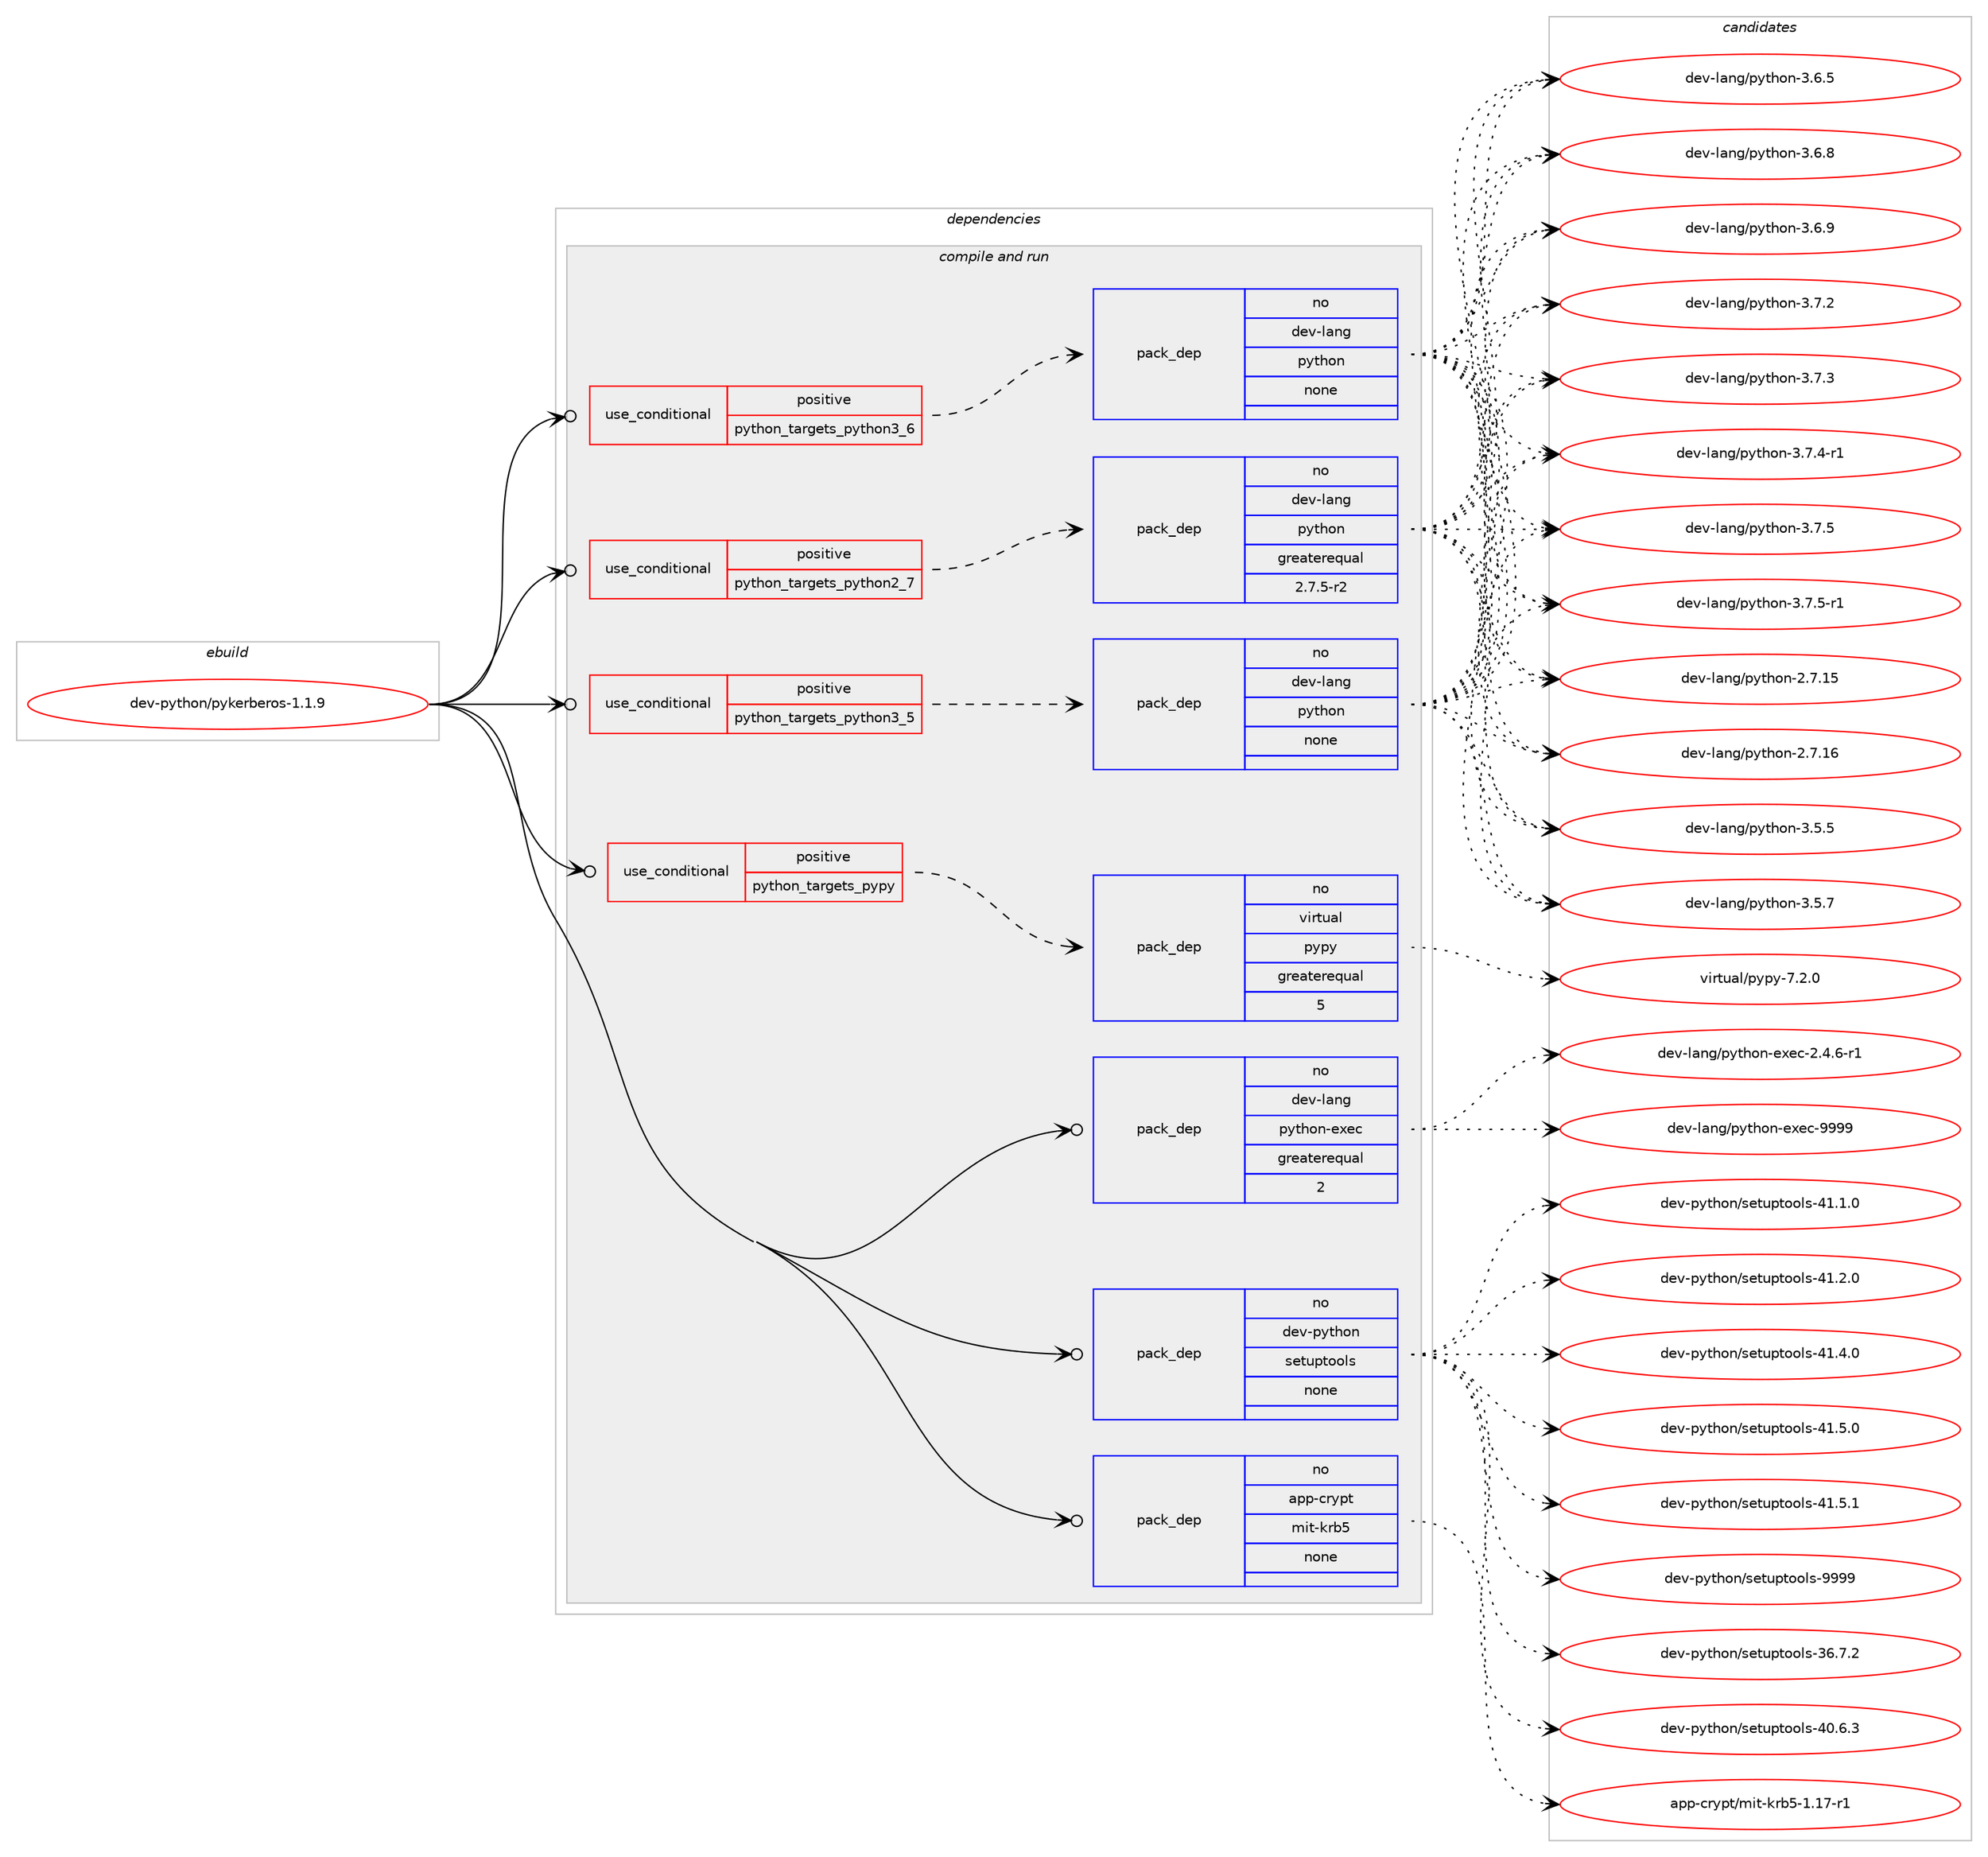 digraph prolog {

# *************
# Graph options
# *************

newrank=true;
concentrate=true;
compound=true;
graph [rankdir=LR,fontname=Helvetica,fontsize=10,ranksep=1.5];#, ranksep=2.5, nodesep=0.2];
edge  [arrowhead=vee];
node  [fontname=Helvetica,fontsize=10];

# **********
# The ebuild
# **********

subgraph cluster_leftcol {
color=gray;
rank=same;
label=<<i>ebuild</i>>;
id [label="dev-python/pykerberos-1.1.9", color=red, width=4, href="../dev-python/pykerberos-1.1.9.svg"];
}

# ****************
# The dependencies
# ****************

subgraph cluster_midcol {
color=gray;
label=<<i>dependencies</i>>;
subgraph cluster_compile {
fillcolor="#eeeeee";
style=filled;
label=<<i>compile</i>>;
}
subgraph cluster_compileandrun {
fillcolor="#eeeeee";
style=filled;
label=<<i>compile and run</i>>;
subgraph cond146125 {
dependency626610 [label=<<TABLE BORDER="0" CELLBORDER="1" CELLSPACING="0" CELLPADDING="4"><TR><TD ROWSPAN="3" CELLPADDING="10">use_conditional</TD></TR><TR><TD>positive</TD></TR><TR><TD>python_targets_pypy</TD></TR></TABLE>>, shape=none, color=red];
subgraph pack468638 {
dependency626611 [label=<<TABLE BORDER="0" CELLBORDER="1" CELLSPACING="0" CELLPADDING="4" WIDTH="220"><TR><TD ROWSPAN="6" CELLPADDING="30">pack_dep</TD></TR><TR><TD WIDTH="110">no</TD></TR><TR><TD>virtual</TD></TR><TR><TD>pypy</TD></TR><TR><TD>greaterequal</TD></TR><TR><TD>5</TD></TR></TABLE>>, shape=none, color=blue];
}
dependency626610:e -> dependency626611:w [weight=20,style="dashed",arrowhead="vee"];
}
id:e -> dependency626610:w [weight=20,style="solid",arrowhead="odotvee"];
subgraph cond146126 {
dependency626612 [label=<<TABLE BORDER="0" CELLBORDER="1" CELLSPACING="0" CELLPADDING="4"><TR><TD ROWSPAN="3" CELLPADDING="10">use_conditional</TD></TR><TR><TD>positive</TD></TR><TR><TD>python_targets_python2_7</TD></TR></TABLE>>, shape=none, color=red];
subgraph pack468639 {
dependency626613 [label=<<TABLE BORDER="0" CELLBORDER="1" CELLSPACING="0" CELLPADDING="4" WIDTH="220"><TR><TD ROWSPAN="6" CELLPADDING="30">pack_dep</TD></TR><TR><TD WIDTH="110">no</TD></TR><TR><TD>dev-lang</TD></TR><TR><TD>python</TD></TR><TR><TD>greaterequal</TD></TR><TR><TD>2.7.5-r2</TD></TR></TABLE>>, shape=none, color=blue];
}
dependency626612:e -> dependency626613:w [weight=20,style="dashed",arrowhead="vee"];
}
id:e -> dependency626612:w [weight=20,style="solid",arrowhead="odotvee"];
subgraph cond146127 {
dependency626614 [label=<<TABLE BORDER="0" CELLBORDER="1" CELLSPACING="0" CELLPADDING="4"><TR><TD ROWSPAN="3" CELLPADDING="10">use_conditional</TD></TR><TR><TD>positive</TD></TR><TR><TD>python_targets_python3_5</TD></TR></TABLE>>, shape=none, color=red];
subgraph pack468640 {
dependency626615 [label=<<TABLE BORDER="0" CELLBORDER="1" CELLSPACING="0" CELLPADDING="4" WIDTH="220"><TR><TD ROWSPAN="6" CELLPADDING="30">pack_dep</TD></TR><TR><TD WIDTH="110">no</TD></TR><TR><TD>dev-lang</TD></TR><TR><TD>python</TD></TR><TR><TD>none</TD></TR><TR><TD></TD></TR></TABLE>>, shape=none, color=blue];
}
dependency626614:e -> dependency626615:w [weight=20,style="dashed",arrowhead="vee"];
}
id:e -> dependency626614:w [weight=20,style="solid",arrowhead="odotvee"];
subgraph cond146128 {
dependency626616 [label=<<TABLE BORDER="0" CELLBORDER="1" CELLSPACING="0" CELLPADDING="4"><TR><TD ROWSPAN="3" CELLPADDING="10">use_conditional</TD></TR><TR><TD>positive</TD></TR><TR><TD>python_targets_python3_6</TD></TR></TABLE>>, shape=none, color=red];
subgraph pack468641 {
dependency626617 [label=<<TABLE BORDER="0" CELLBORDER="1" CELLSPACING="0" CELLPADDING="4" WIDTH="220"><TR><TD ROWSPAN="6" CELLPADDING="30">pack_dep</TD></TR><TR><TD WIDTH="110">no</TD></TR><TR><TD>dev-lang</TD></TR><TR><TD>python</TD></TR><TR><TD>none</TD></TR><TR><TD></TD></TR></TABLE>>, shape=none, color=blue];
}
dependency626616:e -> dependency626617:w [weight=20,style="dashed",arrowhead="vee"];
}
id:e -> dependency626616:w [weight=20,style="solid",arrowhead="odotvee"];
subgraph pack468642 {
dependency626618 [label=<<TABLE BORDER="0" CELLBORDER="1" CELLSPACING="0" CELLPADDING="4" WIDTH="220"><TR><TD ROWSPAN="6" CELLPADDING="30">pack_dep</TD></TR><TR><TD WIDTH="110">no</TD></TR><TR><TD>app-crypt</TD></TR><TR><TD>mit-krb5</TD></TR><TR><TD>none</TD></TR><TR><TD></TD></TR></TABLE>>, shape=none, color=blue];
}
id:e -> dependency626618:w [weight=20,style="solid",arrowhead="odotvee"];
subgraph pack468643 {
dependency626619 [label=<<TABLE BORDER="0" CELLBORDER="1" CELLSPACING="0" CELLPADDING="4" WIDTH="220"><TR><TD ROWSPAN="6" CELLPADDING="30">pack_dep</TD></TR><TR><TD WIDTH="110">no</TD></TR><TR><TD>dev-lang</TD></TR><TR><TD>python-exec</TD></TR><TR><TD>greaterequal</TD></TR><TR><TD>2</TD></TR></TABLE>>, shape=none, color=blue];
}
id:e -> dependency626619:w [weight=20,style="solid",arrowhead="odotvee"];
subgraph pack468644 {
dependency626620 [label=<<TABLE BORDER="0" CELLBORDER="1" CELLSPACING="0" CELLPADDING="4" WIDTH="220"><TR><TD ROWSPAN="6" CELLPADDING="30">pack_dep</TD></TR><TR><TD WIDTH="110">no</TD></TR><TR><TD>dev-python</TD></TR><TR><TD>setuptools</TD></TR><TR><TD>none</TD></TR><TR><TD></TD></TR></TABLE>>, shape=none, color=blue];
}
id:e -> dependency626620:w [weight=20,style="solid",arrowhead="odotvee"];
}
subgraph cluster_run {
fillcolor="#eeeeee";
style=filled;
label=<<i>run</i>>;
}
}

# **************
# The candidates
# **************

subgraph cluster_choices {
rank=same;
color=gray;
label=<<i>candidates</i>>;

subgraph choice468638 {
color=black;
nodesep=1;
choice1181051141161179710847112121112121455546504648 [label="virtual/pypy-7.2.0", color=red, width=4,href="../virtual/pypy-7.2.0.svg"];
dependency626611:e -> choice1181051141161179710847112121112121455546504648:w [style=dotted,weight="100"];
}
subgraph choice468639 {
color=black;
nodesep=1;
choice10010111845108971101034711212111610411111045504655464953 [label="dev-lang/python-2.7.15", color=red, width=4,href="../dev-lang/python-2.7.15.svg"];
choice10010111845108971101034711212111610411111045504655464954 [label="dev-lang/python-2.7.16", color=red, width=4,href="../dev-lang/python-2.7.16.svg"];
choice100101118451089711010347112121116104111110455146534653 [label="dev-lang/python-3.5.5", color=red, width=4,href="../dev-lang/python-3.5.5.svg"];
choice100101118451089711010347112121116104111110455146534655 [label="dev-lang/python-3.5.7", color=red, width=4,href="../dev-lang/python-3.5.7.svg"];
choice100101118451089711010347112121116104111110455146544653 [label="dev-lang/python-3.6.5", color=red, width=4,href="../dev-lang/python-3.6.5.svg"];
choice100101118451089711010347112121116104111110455146544656 [label="dev-lang/python-3.6.8", color=red, width=4,href="../dev-lang/python-3.6.8.svg"];
choice100101118451089711010347112121116104111110455146544657 [label="dev-lang/python-3.6.9", color=red, width=4,href="../dev-lang/python-3.6.9.svg"];
choice100101118451089711010347112121116104111110455146554650 [label="dev-lang/python-3.7.2", color=red, width=4,href="../dev-lang/python-3.7.2.svg"];
choice100101118451089711010347112121116104111110455146554651 [label="dev-lang/python-3.7.3", color=red, width=4,href="../dev-lang/python-3.7.3.svg"];
choice1001011184510897110103471121211161041111104551465546524511449 [label="dev-lang/python-3.7.4-r1", color=red, width=4,href="../dev-lang/python-3.7.4-r1.svg"];
choice100101118451089711010347112121116104111110455146554653 [label="dev-lang/python-3.7.5", color=red, width=4,href="../dev-lang/python-3.7.5.svg"];
choice1001011184510897110103471121211161041111104551465546534511449 [label="dev-lang/python-3.7.5-r1", color=red, width=4,href="../dev-lang/python-3.7.5-r1.svg"];
dependency626613:e -> choice10010111845108971101034711212111610411111045504655464953:w [style=dotted,weight="100"];
dependency626613:e -> choice10010111845108971101034711212111610411111045504655464954:w [style=dotted,weight="100"];
dependency626613:e -> choice100101118451089711010347112121116104111110455146534653:w [style=dotted,weight="100"];
dependency626613:e -> choice100101118451089711010347112121116104111110455146534655:w [style=dotted,weight="100"];
dependency626613:e -> choice100101118451089711010347112121116104111110455146544653:w [style=dotted,weight="100"];
dependency626613:e -> choice100101118451089711010347112121116104111110455146544656:w [style=dotted,weight="100"];
dependency626613:e -> choice100101118451089711010347112121116104111110455146544657:w [style=dotted,weight="100"];
dependency626613:e -> choice100101118451089711010347112121116104111110455146554650:w [style=dotted,weight="100"];
dependency626613:e -> choice100101118451089711010347112121116104111110455146554651:w [style=dotted,weight="100"];
dependency626613:e -> choice1001011184510897110103471121211161041111104551465546524511449:w [style=dotted,weight="100"];
dependency626613:e -> choice100101118451089711010347112121116104111110455146554653:w [style=dotted,weight="100"];
dependency626613:e -> choice1001011184510897110103471121211161041111104551465546534511449:w [style=dotted,weight="100"];
}
subgraph choice468640 {
color=black;
nodesep=1;
choice10010111845108971101034711212111610411111045504655464953 [label="dev-lang/python-2.7.15", color=red, width=4,href="../dev-lang/python-2.7.15.svg"];
choice10010111845108971101034711212111610411111045504655464954 [label="dev-lang/python-2.7.16", color=red, width=4,href="../dev-lang/python-2.7.16.svg"];
choice100101118451089711010347112121116104111110455146534653 [label="dev-lang/python-3.5.5", color=red, width=4,href="../dev-lang/python-3.5.5.svg"];
choice100101118451089711010347112121116104111110455146534655 [label="dev-lang/python-3.5.7", color=red, width=4,href="../dev-lang/python-3.5.7.svg"];
choice100101118451089711010347112121116104111110455146544653 [label="dev-lang/python-3.6.5", color=red, width=4,href="../dev-lang/python-3.6.5.svg"];
choice100101118451089711010347112121116104111110455146544656 [label="dev-lang/python-3.6.8", color=red, width=4,href="../dev-lang/python-3.6.8.svg"];
choice100101118451089711010347112121116104111110455146544657 [label="dev-lang/python-3.6.9", color=red, width=4,href="../dev-lang/python-3.6.9.svg"];
choice100101118451089711010347112121116104111110455146554650 [label="dev-lang/python-3.7.2", color=red, width=4,href="../dev-lang/python-3.7.2.svg"];
choice100101118451089711010347112121116104111110455146554651 [label="dev-lang/python-3.7.3", color=red, width=4,href="../dev-lang/python-3.7.3.svg"];
choice1001011184510897110103471121211161041111104551465546524511449 [label="dev-lang/python-3.7.4-r1", color=red, width=4,href="../dev-lang/python-3.7.4-r1.svg"];
choice100101118451089711010347112121116104111110455146554653 [label="dev-lang/python-3.7.5", color=red, width=4,href="../dev-lang/python-3.7.5.svg"];
choice1001011184510897110103471121211161041111104551465546534511449 [label="dev-lang/python-3.7.5-r1", color=red, width=4,href="../dev-lang/python-3.7.5-r1.svg"];
dependency626615:e -> choice10010111845108971101034711212111610411111045504655464953:w [style=dotted,weight="100"];
dependency626615:e -> choice10010111845108971101034711212111610411111045504655464954:w [style=dotted,weight="100"];
dependency626615:e -> choice100101118451089711010347112121116104111110455146534653:w [style=dotted,weight="100"];
dependency626615:e -> choice100101118451089711010347112121116104111110455146534655:w [style=dotted,weight="100"];
dependency626615:e -> choice100101118451089711010347112121116104111110455146544653:w [style=dotted,weight="100"];
dependency626615:e -> choice100101118451089711010347112121116104111110455146544656:w [style=dotted,weight="100"];
dependency626615:e -> choice100101118451089711010347112121116104111110455146544657:w [style=dotted,weight="100"];
dependency626615:e -> choice100101118451089711010347112121116104111110455146554650:w [style=dotted,weight="100"];
dependency626615:e -> choice100101118451089711010347112121116104111110455146554651:w [style=dotted,weight="100"];
dependency626615:e -> choice1001011184510897110103471121211161041111104551465546524511449:w [style=dotted,weight="100"];
dependency626615:e -> choice100101118451089711010347112121116104111110455146554653:w [style=dotted,weight="100"];
dependency626615:e -> choice1001011184510897110103471121211161041111104551465546534511449:w [style=dotted,weight="100"];
}
subgraph choice468641 {
color=black;
nodesep=1;
choice10010111845108971101034711212111610411111045504655464953 [label="dev-lang/python-2.7.15", color=red, width=4,href="../dev-lang/python-2.7.15.svg"];
choice10010111845108971101034711212111610411111045504655464954 [label="dev-lang/python-2.7.16", color=red, width=4,href="../dev-lang/python-2.7.16.svg"];
choice100101118451089711010347112121116104111110455146534653 [label="dev-lang/python-3.5.5", color=red, width=4,href="../dev-lang/python-3.5.5.svg"];
choice100101118451089711010347112121116104111110455146534655 [label="dev-lang/python-3.5.7", color=red, width=4,href="../dev-lang/python-3.5.7.svg"];
choice100101118451089711010347112121116104111110455146544653 [label="dev-lang/python-3.6.5", color=red, width=4,href="../dev-lang/python-3.6.5.svg"];
choice100101118451089711010347112121116104111110455146544656 [label="dev-lang/python-3.6.8", color=red, width=4,href="../dev-lang/python-3.6.8.svg"];
choice100101118451089711010347112121116104111110455146544657 [label="dev-lang/python-3.6.9", color=red, width=4,href="../dev-lang/python-3.6.9.svg"];
choice100101118451089711010347112121116104111110455146554650 [label="dev-lang/python-3.7.2", color=red, width=4,href="../dev-lang/python-3.7.2.svg"];
choice100101118451089711010347112121116104111110455146554651 [label="dev-lang/python-3.7.3", color=red, width=4,href="../dev-lang/python-3.7.3.svg"];
choice1001011184510897110103471121211161041111104551465546524511449 [label="dev-lang/python-3.7.4-r1", color=red, width=4,href="../dev-lang/python-3.7.4-r1.svg"];
choice100101118451089711010347112121116104111110455146554653 [label="dev-lang/python-3.7.5", color=red, width=4,href="../dev-lang/python-3.7.5.svg"];
choice1001011184510897110103471121211161041111104551465546534511449 [label="dev-lang/python-3.7.5-r1", color=red, width=4,href="../dev-lang/python-3.7.5-r1.svg"];
dependency626617:e -> choice10010111845108971101034711212111610411111045504655464953:w [style=dotted,weight="100"];
dependency626617:e -> choice10010111845108971101034711212111610411111045504655464954:w [style=dotted,weight="100"];
dependency626617:e -> choice100101118451089711010347112121116104111110455146534653:w [style=dotted,weight="100"];
dependency626617:e -> choice100101118451089711010347112121116104111110455146534655:w [style=dotted,weight="100"];
dependency626617:e -> choice100101118451089711010347112121116104111110455146544653:w [style=dotted,weight="100"];
dependency626617:e -> choice100101118451089711010347112121116104111110455146544656:w [style=dotted,weight="100"];
dependency626617:e -> choice100101118451089711010347112121116104111110455146544657:w [style=dotted,weight="100"];
dependency626617:e -> choice100101118451089711010347112121116104111110455146554650:w [style=dotted,weight="100"];
dependency626617:e -> choice100101118451089711010347112121116104111110455146554651:w [style=dotted,weight="100"];
dependency626617:e -> choice1001011184510897110103471121211161041111104551465546524511449:w [style=dotted,weight="100"];
dependency626617:e -> choice100101118451089711010347112121116104111110455146554653:w [style=dotted,weight="100"];
dependency626617:e -> choice1001011184510897110103471121211161041111104551465546534511449:w [style=dotted,weight="100"];
}
subgraph choice468642 {
color=black;
nodesep=1;
choice9711211245991141211121164710910511645107114985345494649554511449 [label="app-crypt/mit-krb5-1.17-r1", color=red, width=4,href="../app-crypt/mit-krb5-1.17-r1.svg"];
dependency626618:e -> choice9711211245991141211121164710910511645107114985345494649554511449:w [style=dotted,weight="100"];
}
subgraph choice468643 {
color=black;
nodesep=1;
choice10010111845108971101034711212111610411111045101120101994550465246544511449 [label="dev-lang/python-exec-2.4.6-r1", color=red, width=4,href="../dev-lang/python-exec-2.4.6-r1.svg"];
choice10010111845108971101034711212111610411111045101120101994557575757 [label="dev-lang/python-exec-9999", color=red, width=4,href="../dev-lang/python-exec-9999.svg"];
dependency626619:e -> choice10010111845108971101034711212111610411111045101120101994550465246544511449:w [style=dotted,weight="100"];
dependency626619:e -> choice10010111845108971101034711212111610411111045101120101994557575757:w [style=dotted,weight="100"];
}
subgraph choice468644 {
color=black;
nodesep=1;
choice100101118451121211161041111104711510111611711211611111110811545515446554650 [label="dev-python/setuptools-36.7.2", color=red, width=4,href="../dev-python/setuptools-36.7.2.svg"];
choice100101118451121211161041111104711510111611711211611111110811545524846544651 [label="dev-python/setuptools-40.6.3", color=red, width=4,href="../dev-python/setuptools-40.6.3.svg"];
choice100101118451121211161041111104711510111611711211611111110811545524946494648 [label="dev-python/setuptools-41.1.0", color=red, width=4,href="../dev-python/setuptools-41.1.0.svg"];
choice100101118451121211161041111104711510111611711211611111110811545524946504648 [label="dev-python/setuptools-41.2.0", color=red, width=4,href="../dev-python/setuptools-41.2.0.svg"];
choice100101118451121211161041111104711510111611711211611111110811545524946524648 [label="dev-python/setuptools-41.4.0", color=red, width=4,href="../dev-python/setuptools-41.4.0.svg"];
choice100101118451121211161041111104711510111611711211611111110811545524946534648 [label="dev-python/setuptools-41.5.0", color=red, width=4,href="../dev-python/setuptools-41.5.0.svg"];
choice100101118451121211161041111104711510111611711211611111110811545524946534649 [label="dev-python/setuptools-41.5.1", color=red, width=4,href="../dev-python/setuptools-41.5.1.svg"];
choice10010111845112121116104111110471151011161171121161111111081154557575757 [label="dev-python/setuptools-9999", color=red, width=4,href="../dev-python/setuptools-9999.svg"];
dependency626620:e -> choice100101118451121211161041111104711510111611711211611111110811545515446554650:w [style=dotted,weight="100"];
dependency626620:e -> choice100101118451121211161041111104711510111611711211611111110811545524846544651:w [style=dotted,weight="100"];
dependency626620:e -> choice100101118451121211161041111104711510111611711211611111110811545524946494648:w [style=dotted,weight="100"];
dependency626620:e -> choice100101118451121211161041111104711510111611711211611111110811545524946504648:w [style=dotted,weight="100"];
dependency626620:e -> choice100101118451121211161041111104711510111611711211611111110811545524946524648:w [style=dotted,weight="100"];
dependency626620:e -> choice100101118451121211161041111104711510111611711211611111110811545524946534648:w [style=dotted,weight="100"];
dependency626620:e -> choice100101118451121211161041111104711510111611711211611111110811545524946534649:w [style=dotted,weight="100"];
dependency626620:e -> choice10010111845112121116104111110471151011161171121161111111081154557575757:w [style=dotted,weight="100"];
}
}

}
